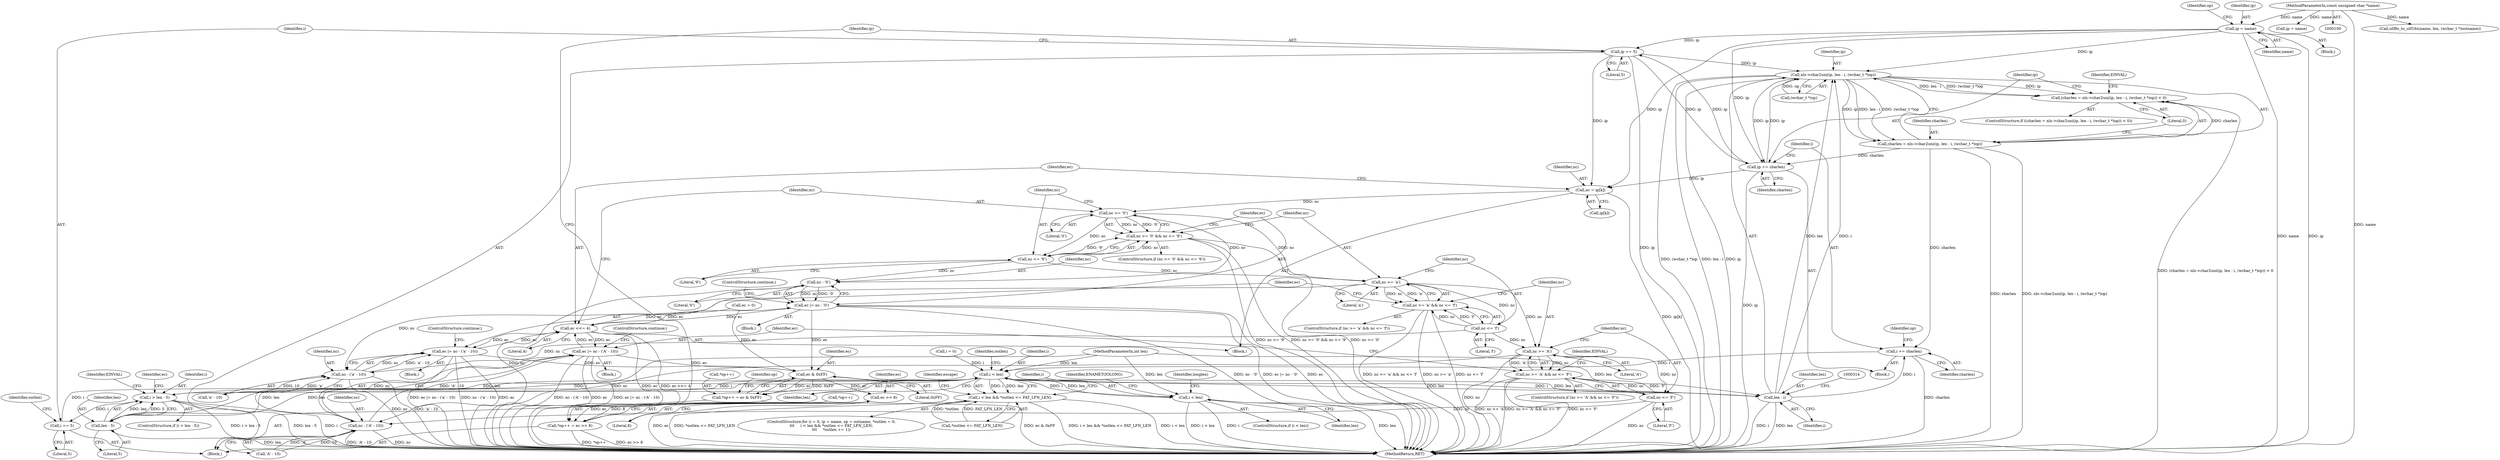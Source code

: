 digraph "0_linux_0720a06a7518c9d0c0125bd5d1f3b6264c55c3dd_0@pointer" {
"1000168" [label="(Call,ip = name)"];
"1000101" [label="(MethodParameterIn,const unsigned char *name)"];
"1000222" [label="(Call,nc = ip[k])"];
"1000232" [label="(Call,nc >= '0')"];
"1000231" [label="(Call,nc >= '0' && nc <= '9')"];
"1000235" [label="(Call,nc <= '9')"];
"1000241" [label="(Call,nc - '0')"];
"1000239" [label="(Call,ec |= nc - '0')"];
"1000227" [label="(Call,ec <<= 4)"];
"1000254" [label="(Call,ec |= nc - ('a' - 10))"];
"1000286" [label="(Call,ec & 0xFF)"];
"1000282" [label="(Call,*op++ = ec & 0xFF)"];
"1000293" [label="(Call,ec >> 8)"];
"1000289" [label="(Call,*op++ = ec >> 8)"];
"1000271" [label="(Call,ec |= nc - ('A' - 10))"];
"1000247" [label="(Call,nc >= 'a')"];
"1000246" [label="(Call,nc >= 'a' && nc <= 'f')"];
"1000250" [label="(Call,nc <= 'f')"];
"1000256" [label="(Call,nc - ('a' - 10))"];
"1000264" [label="(Call,nc >= 'A')"];
"1000263" [label="(Call,nc >= 'A' && nc <= 'F')"];
"1000267" [label="(Call,nc <= 'F')"];
"1000273" [label="(Call,nc - ('A' - 10))"];
"1000296" [label="(Call,ip += 5)"];
"1000308" [label="(Call,nls->char2uni(ip, len - i, (wchar_t *)op))"];
"1000305" [label="(Call,(charlen = nls->char2uni(ip, len - i, (wchar_t *)op)) < 0)"];
"1000306" [label="(Call,charlen = nls->char2uni(ip, len - i, (wchar_t *)op))"];
"1000320" [label="(Call,ip += charlen)"];
"1000323" [label="(Call,i += charlen)"];
"1000180" [label="(Call,i < len)"];
"1000179" [label="(Call,i < len && *outlen <= FAT_LFN_LEN)"];
"1000201" [label="(Call,i > len - 5)"];
"1000299" [label="(Call,i += 5)"];
"1000203" [label="(Call,len - 5)"];
"1000310" [label="(Call,len - i)"];
"1000330" [label="(Call,i < len)"];
"1000173" [label="(Identifier,op)"];
"1000102" [label="(MethodParameterIn,int len)"];
"1000295" [label="(Literal,8)"];
"1000222" [label="(Call,nc = ip[k])"];
"1000310" [label="(Call,len - i)"];
"1000320" [label="(Call,ip += charlen)"];
"1000273" [label="(Call,nc - ('A' - 10))"];
"1000200" [label="(ControlStructure,if (i > len - 5))"];
"1000242" [label="(Identifier,nc)"];
"1000269" [label="(Literal,'F')"];
"1000307" [label="(Identifier,charlen)"];
"1000316" [label="(Literal,0)"];
"1000287" [label="(Identifier,ec)"];
"1000258" [label="(Call,'a' - 10)"];
"1000332" [label="(Identifier,len)"];
"1000321" [label="(Identifier,ip)"];
"1000298" [label="(Literal,5)"];
"1000329" [label="(ControlStructure,if (i < len))"];
"1000169" [label="(Identifier,ip)"];
"1000223" [label="(Identifier,nc)"];
"1000323" [label="(Call,i += charlen)"];
"1000238" [label="(Block,)"];
"1000267" [label="(Call,nc <= 'F')"];
"1000392" [label="(Identifier,longlen)"];
"1000330" [label="(Call,i < len)"];
"1000306" [label="(Call,charlen = nls->char2uni(ip, len - i, (wchar_t *)op))"];
"1000266" [label="(Literal,'A')"];
"1000300" [label="(Identifier,i)"];
"1000231" [label="(Call,nc >= '0' && nc <= '9')"];
"1000208" [label="(Identifier,EINVAL)"];
"1000194" [label="(Identifier,escape)"];
"1000270" [label="(Block,)"];
"1000236" [label="(Identifier,nc)"];
"1000253" [label="(Block,)"];
"1000272" [label="(Identifier,ec)"];
"1000251" [label="(Identifier,nc)"];
"1000268" [label="(Identifier,nc)"];
"1000264" [label="(Call,nc >= 'A')"];
"1000309" [label="(Identifier,ip)"];
"1000262" [label="(ControlStructure,if (nc >= 'A' && nc <= 'F'))"];
"1000235" [label="(Call,nc <= '9')"];
"1000289" [label="(Call,*op++ = ec >> 8)"];
"1000256" [label="(Call,nc - ('a' - 10))"];
"1000286" [label="(Call,ec & 0xFF)"];
"1000283" [label="(Call,*op++)"];
"1000304" [label="(ControlStructure,if ((charlen = nls->char2uni(ip, len - i, (wchar_t *)op)) < 0))"];
"1000201" [label="(Call,i > len - 5)"];
"1000303" [label="(Block,)"];
"1000257" [label="(Identifier,nc)"];
"1000250" [label="(Call,nc <= 'f')"];
"1000189" [label="(Identifier,outlen)"];
"1000249" [label="(Literal,'a')"];
"1000239" [label="(Call,ec |= nc - '0')"];
"1000313" [label="(Call,(wchar_t *)op)"];
"1000281" [label="(Identifier,EINVAL)"];
"1000230" [label="(ControlStructure,if (nc >= '0' && nc <= '9'))"];
"1000322" [label="(Identifier,charlen)"];
"1000221" [label="(Block,)"];
"1000327" [label="(Identifier,op)"];
"1000124" [label="(Call,utf8s_to_utf16s(name, len, (wchar_t *)outname))"];
"1000335" [label="(Identifier,ENAMETOOLONG)"];
"1000229" [label="(Literal,4)"];
"1000319" [label="(Identifier,EINVAL)"];
"1000255" [label="(Identifier,ec)"];
"1000244" [label="(ControlStructure,continue;)"];
"1000241" [label="(Call,nc - '0')"];
"1000210" [label="(Identifier,ec)"];
"1000233" [label="(Identifier,nc)"];
"1000274" [label="(Identifier,nc)"];
"1000232" [label="(Call,nc >= '0')"];
"1000246" [label="(Call,nc >= 'a' && nc <= 'f')"];
"1000162" [label="(ControlStructure,for (i = 0, ip = name, op = outname, *outlen = 0;\n\t\t\t     i < len && *outlen <= FAT_LFN_LEN;\n\t\t\t     *outlen += 1))"];
"1000265" [label="(Identifier,nc)"];
"1000202" [label="(Identifier,i)"];
"1000275" [label="(Call,'A' - 10)"];
"1000305" [label="(Call,(charlen = nls->char2uni(ip, len - i, (wchar_t *)op)) < 0)"];
"1000245" [label="(ControlStructure,if (nc >= 'a' && nc <= 'f'))"];
"1000308" [label="(Call,nls->char2uni(ip, len - i, (wchar_t *)op))"];
"1000224" [label="(Call,ip[k])"];
"1000290" [label="(Call,*op++)"];
"1000182" [label="(Identifier,len)"];
"1000293" [label="(Call,ec >> 8)"];
"1000204" [label="(Identifier,len)"];
"1000167" [label="(Block,)"];
"1000183" [label="(Call,*outlen <= FAT_LFN_LEN)"];
"1000247" [label="(Call,nc >= 'a')"];
"1000234" [label="(Literal,'0')"];
"1000179" [label="(Call,i < len && *outlen <= FAT_LFN_LEN)"];
"1000203" [label="(Call,len - 5)"];
"1000185" [label="(Identifier,outlen)"];
"1000294" [label="(Identifier,ec)"];
"1000248" [label="(Identifier,nc)"];
"1000180" [label="(Call,i < len)"];
"1000263" [label="(Call,nc >= 'A' && nc <= 'F')"];
"1000344" [label="(Call,ip = name)"];
"1000292" [label="(Identifier,op)"];
"1000240" [label="(Identifier,ec)"];
"1000170" [label="(Identifier,name)"];
"1000168" [label="(Call,ip = name)"];
"1000325" [label="(Identifier,charlen)"];
"1000324" [label="(Identifier,i)"];
"1000271" [label="(Call,ec |= nc - ('A' - 10))"];
"1000254" [label="(Call,ec |= nc - ('a' - 10))"];
"1000312" [label="(Identifier,i)"];
"1000296" [label="(Call,ip += 5)"];
"1000297" [label="(Identifier,ip)"];
"1000282" [label="(Call,*op++ = ec & 0xFF)"];
"1000199" [label="(Block,)"];
"1000331" [label="(Identifier,i)"];
"1000228" [label="(Identifier,ec)"];
"1000278" [label="(ControlStructure,continue;)"];
"1000101" [label="(MethodParameterIn,const unsigned char *name)"];
"1000261" [label="(ControlStructure,continue;)"];
"1000205" [label="(Literal,5)"];
"1000252" [label="(Literal,'f')"];
"1000455" [label="(MethodReturn,RET)"];
"1000237" [label="(Literal,'9')"];
"1000227" [label="(Call,ec <<= 4)"];
"1000299" [label="(Call,i += 5)"];
"1000311" [label="(Identifier,len)"];
"1000181" [label="(Identifier,i)"];
"1000288" [label="(Literal,0xFF)"];
"1000209" [label="(Call,ec = 0)"];
"1000164" [label="(Call,i = 0)"];
"1000301" [label="(Literal,5)"];
"1000243" [label="(Literal,'0')"];
"1000168" -> "1000167"  [label="AST: "];
"1000168" -> "1000170"  [label="CFG: "];
"1000169" -> "1000168"  [label="AST: "];
"1000170" -> "1000168"  [label="AST: "];
"1000173" -> "1000168"  [label="CFG: "];
"1000168" -> "1000455"  [label="DDG: ip"];
"1000168" -> "1000455"  [label="DDG: name"];
"1000101" -> "1000168"  [label="DDG: name"];
"1000168" -> "1000222"  [label="DDG: ip"];
"1000168" -> "1000296"  [label="DDG: ip"];
"1000168" -> "1000308"  [label="DDG: ip"];
"1000168" -> "1000320"  [label="DDG: ip"];
"1000101" -> "1000100"  [label="AST: "];
"1000101" -> "1000455"  [label="DDG: name"];
"1000101" -> "1000124"  [label="DDG: name"];
"1000101" -> "1000344"  [label="DDG: name"];
"1000222" -> "1000221"  [label="AST: "];
"1000222" -> "1000224"  [label="CFG: "];
"1000223" -> "1000222"  [label="AST: "];
"1000224" -> "1000222"  [label="AST: "];
"1000228" -> "1000222"  [label="CFG: "];
"1000222" -> "1000455"  [label="DDG: ip[k]"];
"1000296" -> "1000222"  [label="DDG: ip"];
"1000320" -> "1000222"  [label="DDG: ip"];
"1000222" -> "1000232"  [label="DDG: nc"];
"1000232" -> "1000231"  [label="AST: "];
"1000232" -> "1000234"  [label="CFG: "];
"1000233" -> "1000232"  [label="AST: "];
"1000234" -> "1000232"  [label="AST: "];
"1000236" -> "1000232"  [label="CFG: "];
"1000231" -> "1000232"  [label="CFG: "];
"1000232" -> "1000231"  [label="DDG: nc"];
"1000232" -> "1000231"  [label="DDG: '0'"];
"1000232" -> "1000235"  [label="DDG: nc"];
"1000232" -> "1000241"  [label="DDG: nc"];
"1000232" -> "1000247"  [label="DDG: nc"];
"1000231" -> "1000230"  [label="AST: "];
"1000231" -> "1000235"  [label="CFG: "];
"1000235" -> "1000231"  [label="AST: "];
"1000240" -> "1000231"  [label="CFG: "];
"1000248" -> "1000231"  [label="CFG: "];
"1000231" -> "1000455"  [label="DDG: nc <= '9'"];
"1000231" -> "1000455"  [label="DDG: nc >= '0' && nc <= '9'"];
"1000231" -> "1000455"  [label="DDG: nc >= '0'"];
"1000235" -> "1000231"  [label="DDG: nc"];
"1000235" -> "1000231"  [label="DDG: '9'"];
"1000235" -> "1000237"  [label="CFG: "];
"1000236" -> "1000235"  [label="AST: "];
"1000237" -> "1000235"  [label="AST: "];
"1000235" -> "1000241"  [label="DDG: nc"];
"1000235" -> "1000247"  [label="DDG: nc"];
"1000241" -> "1000239"  [label="AST: "];
"1000241" -> "1000243"  [label="CFG: "];
"1000242" -> "1000241"  [label="AST: "];
"1000243" -> "1000241"  [label="AST: "];
"1000239" -> "1000241"  [label="CFG: "];
"1000241" -> "1000455"  [label="DDG: nc"];
"1000241" -> "1000239"  [label="DDG: nc"];
"1000241" -> "1000239"  [label="DDG: '0'"];
"1000239" -> "1000238"  [label="AST: "];
"1000240" -> "1000239"  [label="AST: "];
"1000244" -> "1000239"  [label="CFG: "];
"1000239" -> "1000455"  [label="DDG: ec |= nc - '0'"];
"1000239" -> "1000455"  [label="DDG: ec"];
"1000239" -> "1000455"  [label="DDG: nc - '0'"];
"1000239" -> "1000227"  [label="DDG: ec"];
"1000227" -> "1000239"  [label="DDG: ec"];
"1000239" -> "1000286"  [label="DDG: ec"];
"1000227" -> "1000221"  [label="AST: "];
"1000227" -> "1000229"  [label="CFG: "];
"1000228" -> "1000227"  [label="AST: "];
"1000229" -> "1000227"  [label="AST: "];
"1000233" -> "1000227"  [label="CFG: "];
"1000227" -> "1000455"  [label="DDG: ec <<= 4"];
"1000227" -> "1000455"  [label="DDG: ec"];
"1000209" -> "1000227"  [label="DDG: ec"];
"1000254" -> "1000227"  [label="DDG: ec"];
"1000271" -> "1000227"  [label="DDG: ec"];
"1000227" -> "1000254"  [label="DDG: ec"];
"1000227" -> "1000271"  [label="DDG: ec"];
"1000254" -> "1000253"  [label="AST: "];
"1000254" -> "1000256"  [label="CFG: "];
"1000255" -> "1000254"  [label="AST: "];
"1000256" -> "1000254"  [label="AST: "];
"1000261" -> "1000254"  [label="CFG: "];
"1000254" -> "1000455"  [label="DDG: ec"];
"1000254" -> "1000455"  [label="DDG: ec |= nc - ('a' - 10)"];
"1000254" -> "1000455"  [label="DDG: nc - ('a' - 10)"];
"1000256" -> "1000254"  [label="DDG: nc"];
"1000256" -> "1000254"  [label="DDG: 'a' - 10"];
"1000254" -> "1000286"  [label="DDG: ec"];
"1000286" -> "1000282"  [label="AST: "];
"1000286" -> "1000288"  [label="CFG: "];
"1000287" -> "1000286"  [label="AST: "];
"1000288" -> "1000286"  [label="AST: "];
"1000282" -> "1000286"  [label="CFG: "];
"1000286" -> "1000282"  [label="DDG: ec"];
"1000286" -> "1000282"  [label="DDG: 0xFF"];
"1000209" -> "1000286"  [label="DDG: ec"];
"1000271" -> "1000286"  [label="DDG: ec"];
"1000286" -> "1000293"  [label="DDG: ec"];
"1000282" -> "1000199"  [label="AST: "];
"1000283" -> "1000282"  [label="AST: "];
"1000292" -> "1000282"  [label="CFG: "];
"1000282" -> "1000455"  [label="DDG: ec & 0xFF"];
"1000293" -> "1000289"  [label="AST: "];
"1000293" -> "1000295"  [label="CFG: "];
"1000294" -> "1000293"  [label="AST: "];
"1000295" -> "1000293"  [label="AST: "];
"1000289" -> "1000293"  [label="CFG: "];
"1000293" -> "1000455"  [label="DDG: ec"];
"1000293" -> "1000289"  [label="DDG: ec"];
"1000293" -> "1000289"  [label="DDG: 8"];
"1000289" -> "1000199"  [label="AST: "];
"1000290" -> "1000289"  [label="AST: "];
"1000297" -> "1000289"  [label="CFG: "];
"1000289" -> "1000455"  [label="DDG: *op++"];
"1000289" -> "1000455"  [label="DDG: ec >> 8"];
"1000271" -> "1000270"  [label="AST: "];
"1000271" -> "1000273"  [label="CFG: "];
"1000272" -> "1000271"  [label="AST: "];
"1000273" -> "1000271"  [label="AST: "];
"1000278" -> "1000271"  [label="CFG: "];
"1000271" -> "1000455"  [label="DDG: nc - ('A' - 10)"];
"1000271" -> "1000455"  [label="DDG: ec"];
"1000271" -> "1000455"  [label="DDG: ec |= nc - ('A' - 10)"];
"1000273" -> "1000271"  [label="DDG: nc"];
"1000273" -> "1000271"  [label="DDG: 'A' - 10"];
"1000247" -> "1000246"  [label="AST: "];
"1000247" -> "1000249"  [label="CFG: "];
"1000248" -> "1000247"  [label="AST: "];
"1000249" -> "1000247"  [label="AST: "];
"1000251" -> "1000247"  [label="CFG: "];
"1000246" -> "1000247"  [label="CFG: "];
"1000247" -> "1000246"  [label="DDG: nc"];
"1000247" -> "1000246"  [label="DDG: 'a'"];
"1000247" -> "1000250"  [label="DDG: nc"];
"1000247" -> "1000256"  [label="DDG: nc"];
"1000247" -> "1000264"  [label="DDG: nc"];
"1000246" -> "1000245"  [label="AST: "];
"1000246" -> "1000250"  [label="CFG: "];
"1000250" -> "1000246"  [label="AST: "];
"1000255" -> "1000246"  [label="CFG: "];
"1000265" -> "1000246"  [label="CFG: "];
"1000246" -> "1000455"  [label="DDG: nc <= 'f'"];
"1000246" -> "1000455"  [label="DDG: nc >= 'a' && nc <= 'f'"];
"1000246" -> "1000455"  [label="DDG: nc >= 'a'"];
"1000250" -> "1000246"  [label="DDG: nc"];
"1000250" -> "1000246"  [label="DDG: 'f'"];
"1000250" -> "1000252"  [label="CFG: "];
"1000251" -> "1000250"  [label="AST: "];
"1000252" -> "1000250"  [label="AST: "];
"1000250" -> "1000256"  [label="DDG: nc"];
"1000250" -> "1000264"  [label="DDG: nc"];
"1000256" -> "1000258"  [label="CFG: "];
"1000257" -> "1000256"  [label="AST: "];
"1000258" -> "1000256"  [label="AST: "];
"1000256" -> "1000455"  [label="DDG: 'a' - 10"];
"1000256" -> "1000455"  [label="DDG: nc"];
"1000258" -> "1000256"  [label="DDG: 'a'"];
"1000258" -> "1000256"  [label="DDG: 10"];
"1000264" -> "1000263"  [label="AST: "];
"1000264" -> "1000266"  [label="CFG: "];
"1000265" -> "1000264"  [label="AST: "];
"1000266" -> "1000264"  [label="AST: "];
"1000268" -> "1000264"  [label="CFG: "];
"1000263" -> "1000264"  [label="CFG: "];
"1000264" -> "1000455"  [label="DDG: nc"];
"1000264" -> "1000263"  [label="DDG: nc"];
"1000264" -> "1000263"  [label="DDG: 'A'"];
"1000264" -> "1000267"  [label="DDG: nc"];
"1000264" -> "1000273"  [label="DDG: nc"];
"1000263" -> "1000262"  [label="AST: "];
"1000263" -> "1000267"  [label="CFG: "];
"1000267" -> "1000263"  [label="AST: "];
"1000272" -> "1000263"  [label="CFG: "];
"1000281" -> "1000263"  [label="CFG: "];
"1000263" -> "1000455"  [label="DDG: nc <= 'F'"];
"1000263" -> "1000455"  [label="DDG: nc >= 'A'"];
"1000263" -> "1000455"  [label="DDG: nc >= 'A' && nc <= 'F'"];
"1000267" -> "1000263"  [label="DDG: nc"];
"1000267" -> "1000263"  [label="DDG: 'F'"];
"1000267" -> "1000269"  [label="CFG: "];
"1000268" -> "1000267"  [label="AST: "];
"1000269" -> "1000267"  [label="AST: "];
"1000267" -> "1000455"  [label="DDG: nc"];
"1000267" -> "1000273"  [label="DDG: nc"];
"1000273" -> "1000275"  [label="CFG: "];
"1000274" -> "1000273"  [label="AST: "];
"1000275" -> "1000273"  [label="AST: "];
"1000273" -> "1000455"  [label="DDG: 'A' - 10"];
"1000273" -> "1000455"  [label="DDG: nc"];
"1000275" -> "1000273"  [label="DDG: 'A'"];
"1000275" -> "1000273"  [label="DDG: 10"];
"1000296" -> "1000199"  [label="AST: "];
"1000296" -> "1000298"  [label="CFG: "];
"1000297" -> "1000296"  [label="AST: "];
"1000298" -> "1000296"  [label="AST: "];
"1000300" -> "1000296"  [label="CFG: "];
"1000296" -> "1000455"  [label="DDG: ip"];
"1000320" -> "1000296"  [label="DDG: ip"];
"1000296" -> "1000308"  [label="DDG: ip"];
"1000296" -> "1000320"  [label="DDG: ip"];
"1000308" -> "1000306"  [label="AST: "];
"1000308" -> "1000313"  [label="CFG: "];
"1000309" -> "1000308"  [label="AST: "];
"1000310" -> "1000308"  [label="AST: "];
"1000313" -> "1000308"  [label="AST: "];
"1000306" -> "1000308"  [label="CFG: "];
"1000308" -> "1000455"  [label="DDG: len - i"];
"1000308" -> "1000455"  [label="DDG: ip"];
"1000308" -> "1000455"  [label="DDG: (wchar_t *)op"];
"1000308" -> "1000305"  [label="DDG: ip"];
"1000308" -> "1000305"  [label="DDG: len - i"];
"1000308" -> "1000305"  [label="DDG: (wchar_t *)op"];
"1000308" -> "1000306"  [label="DDG: ip"];
"1000308" -> "1000306"  [label="DDG: len - i"];
"1000308" -> "1000306"  [label="DDG: (wchar_t *)op"];
"1000320" -> "1000308"  [label="DDG: ip"];
"1000310" -> "1000308"  [label="DDG: len"];
"1000310" -> "1000308"  [label="DDG: i"];
"1000313" -> "1000308"  [label="DDG: op"];
"1000308" -> "1000320"  [label="DDG: ip"];
"1000305" -> "1000304"  [label="AST: "];
"1000305" -> "1000316"  [label="CFG: "];
"1000306" -> "1000305"  [label="AST: "];
"1000316" -> "1000305"  [label="AST: "];
"1000319" -> "1000305"  [label="CFG: "];
"1000321" -> "1000305"  [label="CFG: "];
"1000305" -> "1000455"  [label="DDG: (charlen = nls->char2uni(ip, len - i, (wchar_t *)op)) < 0"];
"1000306" -> "1000305"  [label="DDG: charlen"];
"1000307" -> "1000306"  [label="AST: "];
"1000316" -> "1000306"  [label="CFG: "];
"1000306" -> "1000455"  [label="DDG: charlen"];
"1000306" -> "1000455"  [label="DDG: nls->char2uni(ip, len - i, (wchar_t *)op)"];
"1000306" -> "1000320"  [label="DDG: charlen"];
"1000306" -> "1000323"  [label="DDG: charlen"];
"1000320" -> "1000303"  [label="AST: "];
"1000320" -> "1000322"  [label="CFG: "];
"1000321" -> "1000320"  [label="AST: "];
"1000322" -> "1000320"  [label="AST: "];
"1000324" -> "1000320"  [label="CFG: "];
"1000320" -> "1000455"  [label="DDG: ip"];
"1000323" -> "1000303"  [label="AST: "];
"1000323" -> "1000325"  [label="CFG: "];
"1000324" -> "1000323"  [label="AST: "];
"1000325" -> "1000323"  [label="AST: "];
"1000327" -> "1000323"  [label="CFG: "];
"1000323" -> "1000455"  [label="DDG: charlen"];
"1000323" -> "1000180"  [label="DDG: i"];
"1000310" -> "1000323"  [label="DDG: i"];
"1000180" -> "1000179"  [label="AST: "];
"1000180" -> "1000182"  [label="CFG: "];
"1000181" -> "1000180"  [label="AST: "];
"1000182" -> "1000180"  [label="AST: "];
"1000185" -> "1000180"  [label="CFG: "];
"1000179" -> "1000180"  [label="CFG: "];
"1000180" -> "1000179"  [label="DDG: i"];
"1000180" -> "1000179"  [label="DDG: len"];
"1000299" -> "1000180"  [label="DDG: i"];
"1000201" -> "1000180"  [label="DDG: i"];
"1000164" -> "1000180"  [label="DDG: i"];
"1000310" -> "1000180"  [label="DDG: len"];
"1000203" -> "1000180"  [label="DDG: len"];
"1000102" -> "1000180"  [label="DDG: len"];
"1000180" -> "1000201"  [label="DDG: i"];
"1000180" -> "1000203"  [label="DDG: len"];
"1000180" -> "1000310"  [label="DDG: len"];
"1000180" -> "1000310"  [label="DDG: i"];
"1000180" -> "1000330"  [label="DDG: i"];
"1000180" -> "1000330"  [label="DDG: len"];
"1000179" -> "1000162"  [label="AST: "];
"1000179" -> "1000183"  [label="CFG: "];
"1000183" -> "1000179"  [label="AST: "];
"1000194" -> "1000179"  [label="CFG: "];
"1000331" -> "1000179"  [label="CFG: "];
"1000179" -> "1000455"  [label="DDG: i < len && *outlen <= FAT_LFN_LEN"];
"1000179" -> "1000455"  [label="DDG: i < len"];
"1000179" -> "1000455"  [label="DDG: *outlen <= FAT_LFN_LEN"];
"1000183" -> "1000179"  [label="DDG: *outlen"];
"1000183" -> "1000179"  [label="DDG: FAT_LFN_LEN"];
"1000201" -> "1000200"  [label="AST: "];
"1000201" -> "1000203"  [label="CFG: "];
"1000202" -> "1000201"  [label="AST: "];
"1000203" -> "1000201"  [label="AST: "];
"1000208" -> "1000201"  [label="CFG: "];
"1000210" -> "1000201"  [label="CFG: "];
"1000201" -> "1000455"  [label="DDG: i > len - 5"];
"1000201" -> "1000455"  [label="DDG: len - 5"];
"1000201" -> "1000455"  [label="DDG: i"];
"1000203" -> "1000201"  [label="DDG: len"];
"1000203" -> "1000201"  [label="DDG: 5"];
"1000201" -> "1000299"  [label="DDG: i"];
"1000299" -> "1000199"  [label="AST: "];
"1000299" -> "1000301"  [label="CFG: "];
"1000300" -> "1000299"  [label="AST: "];
"1000301" -> "1000299"  [label="AST: "];
"1000189" -> "1000299"  [label="CFG: "];
"1000203" -> "1000205"  [label="CFG: "];
"1000204" -> "1000203"  [label="AST: "];
"1000205" -> "1000203"  [label="AST: "];
"1000203" -> "1000455"  [label="DDG: len"];
"1000102" -> "1000203"  [label="DDG: len"];
"1000310" -> "1000312"  [label="CFG: "];
"1000311" -> "1000310"  [label="AST: "];
"1000312" -> "1000310"  [label="AST: "];
"1000314" -> "1000310"  [label="CFG: "];
"1000310" -> "1000455"  [label="DDG: i"];
"1000310" -> "1000455"  [label="DDG: len"];
"1000102" -> "1000310"  [label="DDG: len"];
"1000330" -> "1000329"  [label="AST: "];
"1000330" -> "1000332"  [label="CFG: "];
"1000331" -> "1000330"  [label="AST: "];
"1000332" -> "1000330"  [label="AST: "];
"1000335" -> "1000330"  [label="CFG: "];
"1000392" -> "1000330"  [label="CFG: "];
"1000330" -> "1000455"  [label="DDG: i"];
"1000330" -> "1000455"  [label="DDG: len"];
"1000330" -> "1000455"  [label="DDG: i < len"];
"1000102" -> "1000330"  [label="DDG: len"];
}
